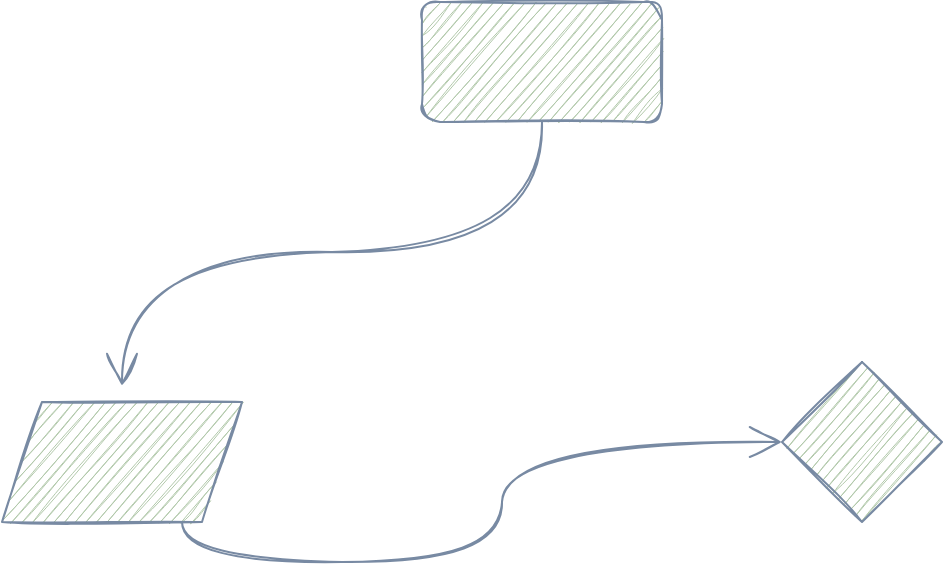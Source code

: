 <mxfile version="20.2.2" type="github"><diagram id="VSD_UolwquTCA_AZc9Hk" name="第 1 页"><mxGraphModel dx="1422" dy="804" grid="1" gridSize="10" guides="1" tooltips="1" connect="1" arrows="1" fold="1" page="1" pageScale="1" pageWidth="1200" pageHeight="1920" math="0" shadow="0"><root><mxCell id="0"/><mxCell id="1" parent="0"/><mxCell id="inWMpjpTqKPJ3egjWcwe-4" style="edgeStyle=orthogonalEdgeStyle;curved=1;rounded=0;sketch=1;hachureGap=4;orthogonalLoop=1;jettySize=auto;html=1;exitX=0.5;exitY=1;exitDx=0;exitDy=0;fontFamily=Architects Daughter;fontSource=https%3A%2F%2Ffonts.googleapis.com%2Fcss%3Ffamily%3DArchitects%2BDaughter;fontSize=16;fontColor=#46495D;endArrow=open;startSize=14;endSize=14;sourcePerimeterSpacing=8;targetPerimeterSpacing=8;strokeColor=#788AA3;fillColor=#B2C9AB;" edge="1" parent="1" source="inWMpjpTqKPJ3egjWcwe-1" target="inWMpjpTqKPJ3egjWcwe-2"><mxGeometry relative="1" as="geometry"/></mxCell><mxCell id="inWMpjpTqKPJ3egjWcwe-1" value="" style="rounded=1;whiteSpace=wrap;html=1;sketch=1;fillColor=#B2C9AB;strokeColor=#788AA3;fontColor=#46495D;" vertex="1" parent="1"><mxGeometry x="380" y="130" width="120" height="60" as="geometry"/></mxCell><mxCell id="inWMpjpTqKPJ3egjWcwe-5" style="edgeStyle=orthogonalEdgeStyle;curved=1;rounded=0;sketch=1;hachureGap=4;orthogonalLoop=1;jettySize=auto;html=1;exitX=0.75;exitY=1;exitDx=0;exitDy=0;entryX=0;entryY=0.5;entryDx=0;entryDy=0;fontFamily=Architects Daughter;fontSource=https%3A%2F%2Ffonts.googleapis.com%2Fcss%3Ffamily%3DArchitects%2BDaughter;fontSize=16;fontColor=#46495D;endArrow=open;startSize=14;endSize=14;sourcePerimeterSpacing=8;targetPerimeterSpacing=8;strokeColor=#788AA3;fillColor=#B2C9AB;" edge="1" parent="1" source="inWMpjpTqKPJ3egjWcwe-2" target="inWMpjpTqKPJ3egjWcwe-3"><mxGeometry relative="1" as="geometry"/></mxCell><mxCell id="inWMpjpTqKPJ3egjWcwe-2" value="" style="shape=parallelogram;perimeter=parallelogramPerimeter;whiteSpace=wrap;html=1;fixedSize=1;sketch=1;hachureGap=4;fontFamily=Architects Daughter;fontSource=https%3A%2F%2Ffonts.googleapis.com%2Fcss%3Ffamily%3DArchitects%2BDaughter;fontSize=20;fontColor=#46495D;strokeColor=#788AA3;fillColor=#B2C9AB;" vertex="1" parent="1"><mxGeometry x="170" y="330" width="120" height="60" as="geometry"/></mxCell><mxCell id="inWMpjpTqKPJ3egjWcwe-3" value="" style="rhombus;whiteSpace=wrap;html=1;sketch=1;hachureGap=4;fontFamily=Architects Daughter;fontSource=https%3A%2F%2Ffonts.googleapis.com%2Fcss%3Ffamily%3DArchitects%2BDaughter;fontSize=20;fontColor=#46495D;strokeColor=#788AA3;fillColor=#B2C9AB;" vertex="1" parent="1"><mxGeometry x="560" y="310" width="80" height="80" as="geometry"/></mxCell></root></mxGraphModel></diagram></mxfile>